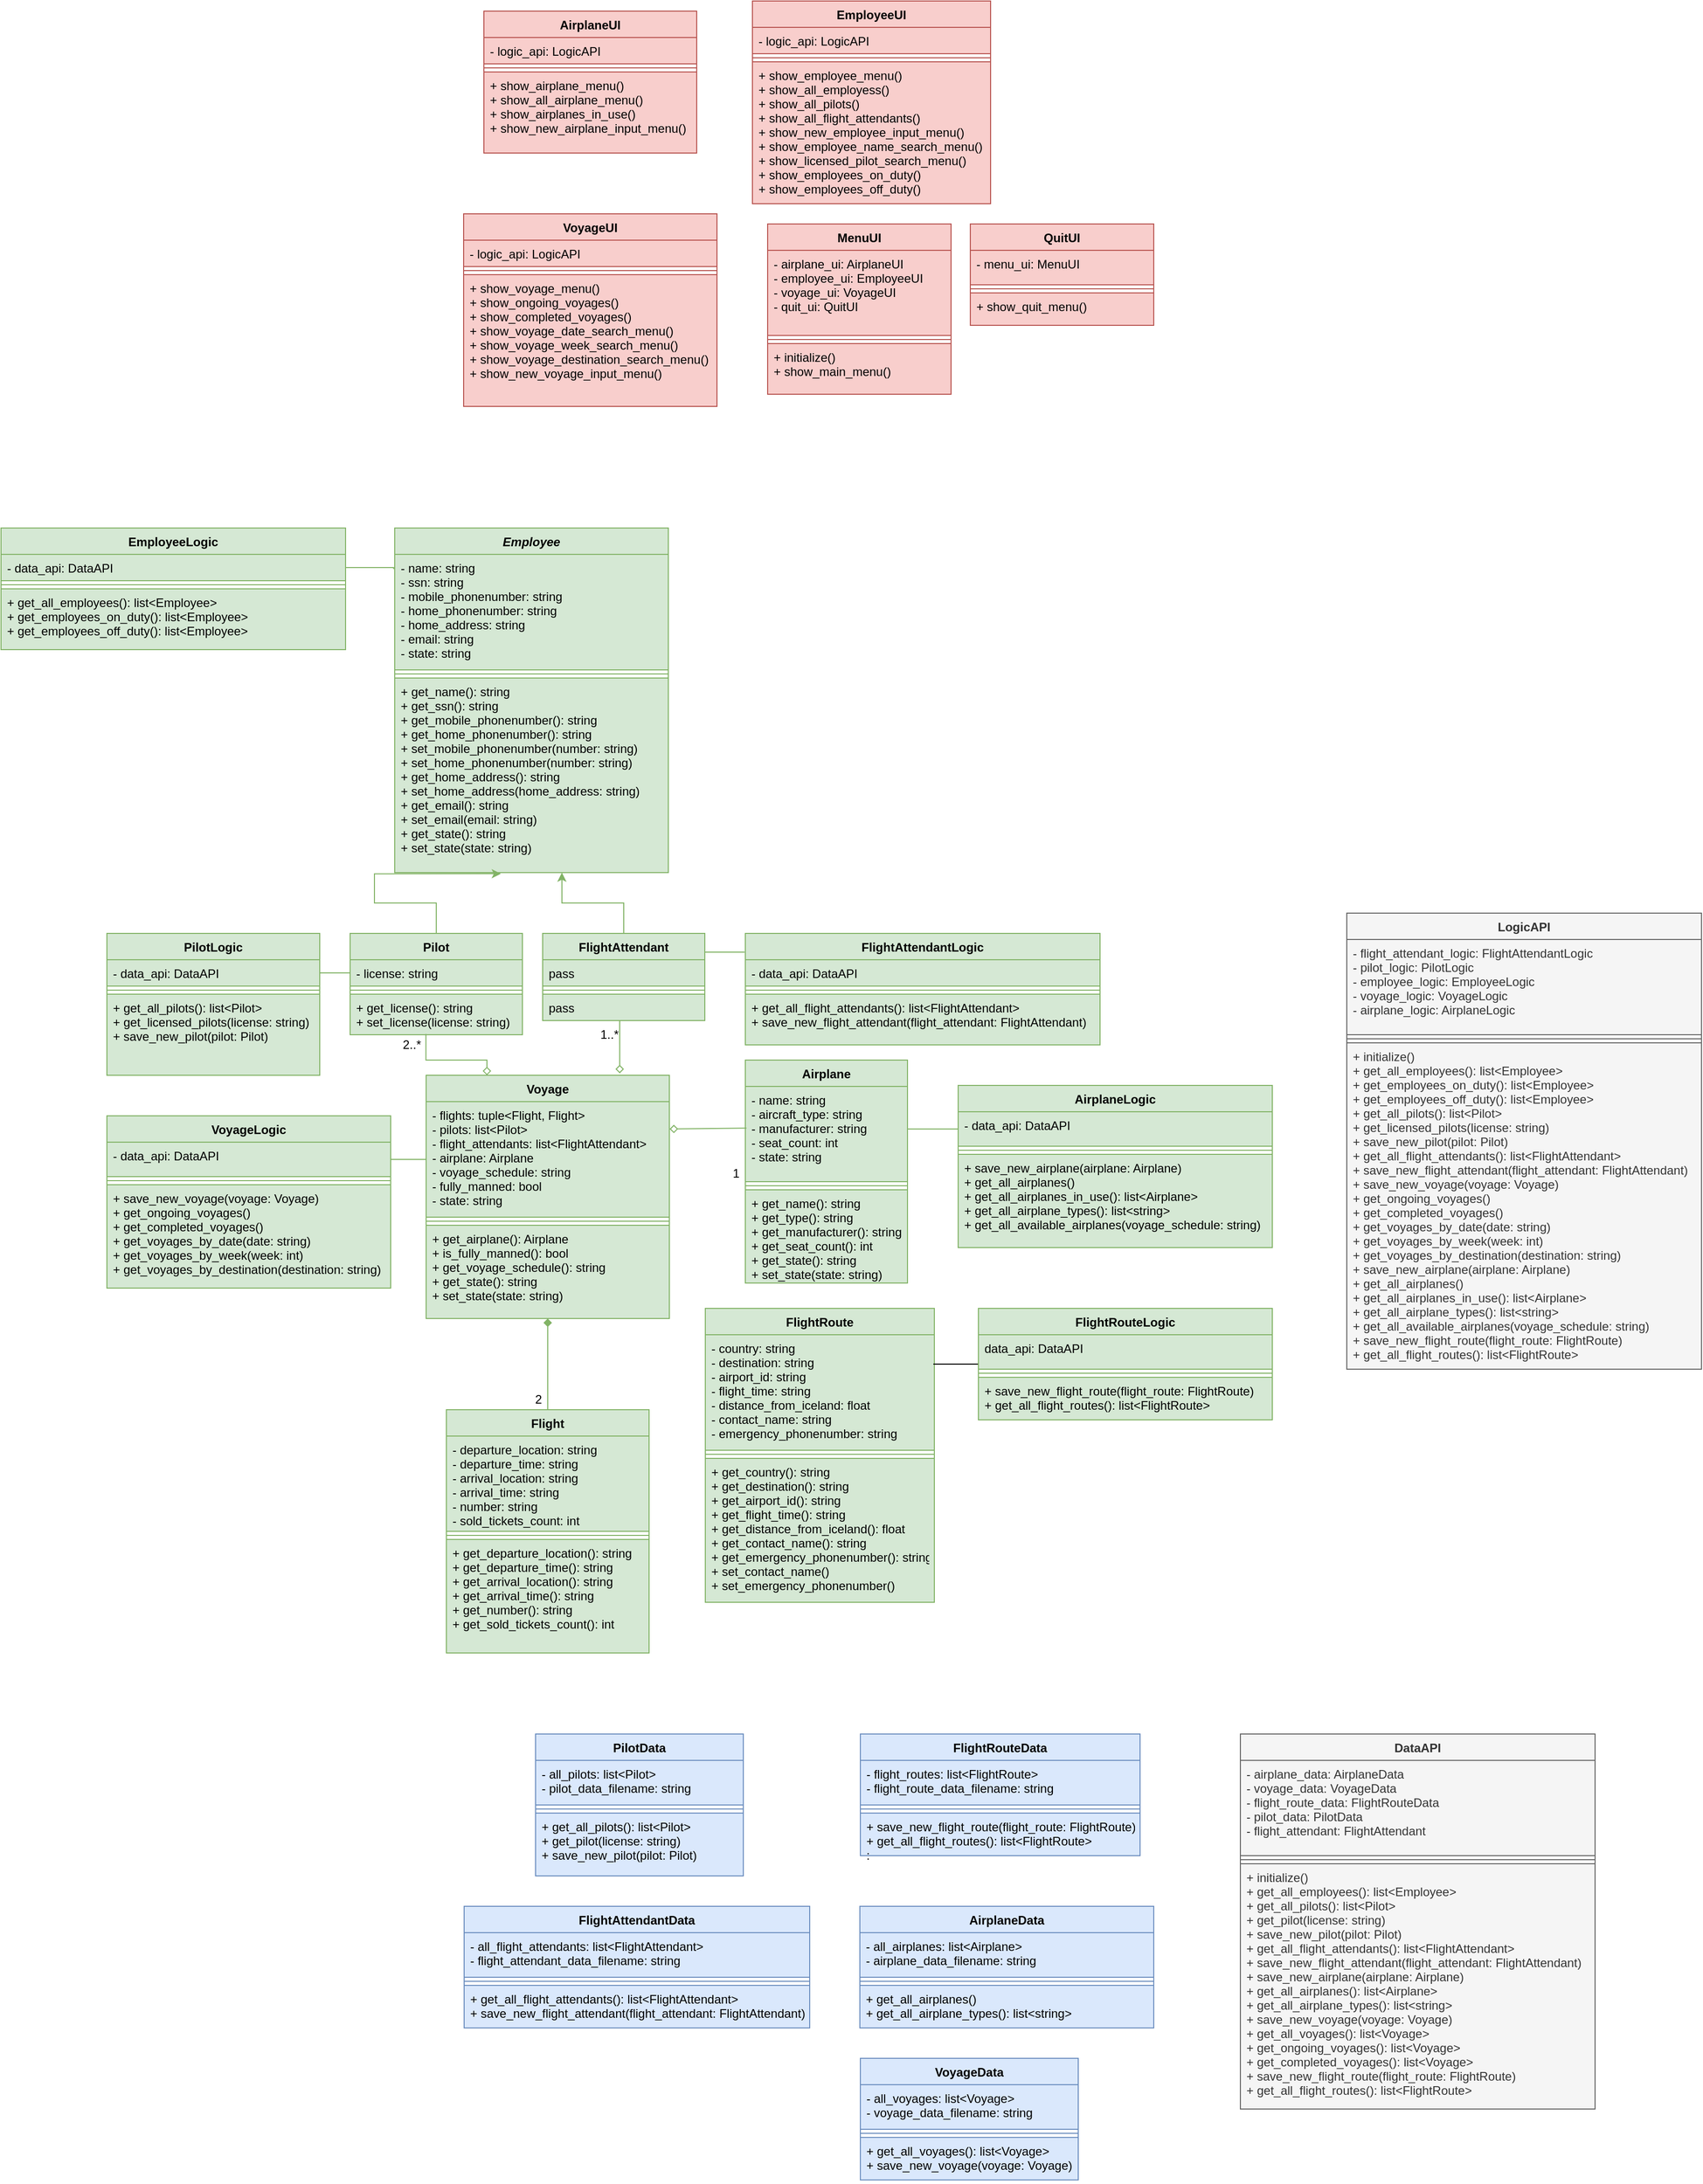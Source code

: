 <mxfile version="12.3.3" type="device" pages="1"><diagram id="QzCdW2JrwTFJ9az7c7tx" name="Page-1"><mxGraphModel dx="3413" dy="1617" grid="1" gridSize="10" guides="1" tooltips="1" connect="1" arrows="1" fold="1" page="1" pageScale="1" pageWidth="850" pageHeight="1100" math="0" shadow="0"><root><mxCell id="0"/><mxCell id="1" parent="0"/><mxCell id="1Yu6MtAvwP8L8m7MlVnx-1" value="Employee" style="swimlane;fontStyle=3;align=center;verticalAlign=top;childLayout=stackLayout;horizontal=1;startSize=26;horizontalStack=0;resizeParent=1;resizeParentMax=0;resizeLast=0;collapsible=1;marginBottom=0;fillColor=#d5e8d4;strokeColor=#82b366;" parent="1" vertex="1"><mxGeometry x="1185.5" y="1180" width="270" height="340" as="geometry"/></mxCell><mxCell id="1Yu6MtAvwP8L8m7MlVnx-2" value="- name: string&#10;- ssn: string&#10;- mobile_phonenumber: string&#10;- home_phonenumber: string&#10;- home_address: string&#10;- email: string&#10;- state: string" style="text;strokeColor=#82b366;fillColor=#d5e8d4;align=left;verticalAlign=top;spacingLeft=4;spacingRight=4;overflow=hidden;rotatable=0;points=[[0,0.5],[1,0.5]];portConstraint=eastwest;" parent="1Yu6MtAvwP8L8m7MlVnx-1" vertex="1"><mxGeometry y="26" width="270" height="114" as="geometry"/></mxCell><mxCell id="1Yu6MtAvwP8L8m7MlVnx-3" value="" style="line;strokeWidth=1;fillColor=#d5e8d4;align=left;verticalAlign=middle;spacingTop=-1;spacingLeft=3;spacingRight=3;rotatable=0;labelPosition=right;points=[];portConstraint=eastwest;strokeColor=#82b366;" parent="1Yu6MtAvwP8L8m7MlVnx-1" vertex="1"><mxGeometry y="140" width="270" height="8" as="geometry"/></mxCell><mxCell id="1Yu6MtAvwP8L8m7MlVnx-4" value="+ get_name(): string&#10;+ get_ssn(): string&#10;+ get_mobile_phonenumber(): string&#10;+ get_home_phonenumber(): string&#10;+ set_mobile_phonenumber(number: string)&#10;+ set_home_phonenumber(number: string)&#10;+ get_home_address(): string&#10;+ set_home_address(home_address: string)&#10;+ get_email(): string&#10;+ set_email(email: string)&#10;+ get_state(): string&#10;+ set_state(state: string)" style="text;strokeColor=#82b366;fillColor=#d5e8d4;align=left;verticalAlign=top;spacingLeft=4;spacingRight=4;overflow=hidden;rotatable=0;points=[[0,0.5],[1,0.5]];portConstraint=eastwest;" parent="1Yu6MtAvwP8L8m7MlVnx-1" vertex="1"><mxGeometry y="148" width="270" height="192" as="geometry"/></mxCell><mxCell id="1Yu6MtAvwP8L8m7MlVnx-22" style="edgeStyle=orthogonalEdgeStyle;rounded=0;orthogonalLoop=1;jettySize=auto;html=1;exitX=0.5;exitY=0;exitDx=0;exitDy=0;entryX=0.388;entryY=1.006;entryDx=0;entryDy=0;entryPerimeter=0;fillColor=#d5e8d4;strokeColor=#82b366;" parent="1" source="1Yu6MtAvwP8L8m7MlVnx-10" target="1Yu6MtAvwP8L8m7MlVnx-4" edge="1"><mxGeometry relative="1" as="geometry"/></mxCell><mxCell id="1Yu6MtAvwP8L8m7MlVnx-10" value="Pilot" style="swimlane;fontStyle=1;align=center;verticalAlign=top;childLayout=stackLayout;horizontal=1;startSize=26;horizontalStack=0;resizeParent=1;resizeParentMax=0;resizeLast=0;collapsible=1;marginBottom=0;fillColor=#d5e8d4;strokeColor=#82b366;" parent="1" vertex="1"><mxGeometry x="1141.5" y="1580" width="170" height="100" as="geometry"/></mxCell><mxCell id="1Yu6MtAvwP8L8m7MlVnx-11" value="- license: string" style="text;strokeColor=#82b366;fillColor=#d5e8d4;align=left;verticalAlign=top;spacingLeft=4;spacingRight=4;overflow=hidden;rotatable=0;points=[[0,0.5],[1,0.5]];portConstraint=eastwest;" parent="1Yu6MtAvwP8L8m7MlVnx-10" vertex="1"><mxGeometry y="26" width="170" height="26" as="geometry"/></mxCell><mxCell id="1Yu6MtAvwP8L8m7MlVnx-12" value="" style="line;strokeWidth=1;fillColor=#d5e8d4;align=left;verticalAlign=middle;spacingTop=-1;spacingLeft=3;spacingRight=3;rotatable=0;labelPosition=right;points=[];portConstraint=eastwest;strokeColor=#82b366;" parent="1Yu6MtAvwP8L8m7MlVnx-10" vertex="1"><mxGeometry y="52" width="170" height="8" as="geometry"/></mxCell><mxCell id="1Yu6MtAvwP8L8m7MlVnx-13" value="+ get_license(): string&#10;+ set_license(license: string)" style="text;strokeColor=#82b366;fillColor=#d5e8d4;align=left;verticalAlign=top;spacingLeft=4;spacingRight=4;overflow=hidden;rotatable=0;points=[[0,0.5],[1,0.5]];portConstraint=eastwest;" parent="1Yu6MtAvwP8L8m7MlVnx-10" vertex="1"><mxGeometry y="60" width="170" height="40" as="geometry"/></mxCell><mxCell id="1Yu6MtAvwP8L8m7MlVnx-23" style="edgeStyle=orthogonalEdgeStyle;rounded=0;orthogonalLoop=1;jettySize=auto;html=1;exitX=0.5;exitY=0;exitDx=0;exitDy=0;entryX=0.611;entryY=1;entryDx=0;entryDy=0;entryPerimeter=0;fillColor=#d5e8d4;strokeColor=#82b366;" parent="1" source="1Yu6MtAvwP8L8m7MlVnx-14" target="1Yu6MtAvwP8L8m7MlVnx-4" edge="1"><mxGeometry relative="1" as="geometry"/></mxCell><mxCell id="1Yu6MtAvwP8L8m7MlVnx-14" value="FlightAttendant" style="swimlane;fontStyle=1;align=center;verticalAlign=top;childLayout=stackLayout;horizontal=1;startSize=26;horizontalStack=0;resizeParent=1;resizeParentMax=0;resizeLast=0;collapsible=1;marginBottom=0;fillColor=#d5e8d4;strokeColor=#82b366;" parent="1" vertex="1"><mxGeometry x="1331.5" y="1580" width="160" height="86" as="geometry"/></mxCell><mxCell id="1Yu6MtAvwP8L8m7MlVnx-15" value="pass" style="text;strokeColor=#82b366;fillColor=#d5e8d4;align=left;verticalAlign=top;spacingLeft=4;spacingRight=4;overflow=hidden;rotatable=0;points=[[0,0.5],[1,0.5]];portConstraint=eastwest;" parent="1Yu6MtAvwP8L8m7MlVnx-14" vertex="1"><mxGeometry y="26" width="160" height="26" as="geometry"/></mxCell><mxCell id="1Yu6MtAvwP8L8m7MlVnx-16" value="" style="line;strokeWidth=1;fillColor=#d5e8d4;align=left;verticalAlign=middle;spacingTop=-1;spacingLeft=3;spacingRight=3;rotatable=0;labelPosition=right;points=[];portConstraint=eastwest;strokeColor=#82b366;" parent="1Yu6MtAvwP8L8m7MlVnx-14" vertex="1"><mxGeometry y="52" width="160" height="8" as="geometry"/></mxCell><mxCell id="1Yu6MtAvwP8L8m7MlVnx-17" value="pass" style="text;strokeColor=#82b366;fillColor=#d5e8d4;align=left;verticalAlign=top;spacingLeft=4;spacingRight=4;overflow=hidden;rotatable=0;points=[[0,0.5],[1,0.5]];portConstraint=eastwest;" parent="1Yu6MtAvwP8L8m7MlVnx-14" vertex="1"><mxGeometry y="60" width="160" height="26" as="geometry"/></mxCell><mxCell id="1Yu6MtAvwP8L8m7MlVnx-25" value="Airplane" style="swimlane;fontStyle=1;align=center;verticalAlign=top;childLayout=stackLayout;horizontal=1;startSize=26;horizontalStack=0;resizeParent=1;resizeParentMax=0;resizeLast=0;collapsible=1;marginBottom=0;fillColor=#d5e8d4;strokeColor=#82b366;" parent="1" vertex="1"><mxGeometry x="1531.5" y="1705" width="160" height="220" as="geometry"/></mxCell><mxCell id="1Yu6MtAvwP8L8m7MlVnx-26" value="- name: string&#10;- aircraft_type: string&#10;- manufacturer: string&#10;- seat_count: int&#10;- state: string" style="text;strokeColor=#82b366;fillColor=#d5e8d4;align=left;verticalAlign=top;spacingLeft=4;spacingRight=4;overflow=hidden;rotatable=0;points=[[0,0.5],[1,0.5]];portConstraint=eastwest;" parent="1Yu6MtAvwP8L8m7MlVnx-25" vertex="1"><mxGeometry y="26" width="160" height="94" as="geometry"/></mxCell><mxCell id="1Yu6MtAvwP8L8m7MlVnx-27" value="" style="line;strokeWidth=1;fillColor=#d5e8d4;align=left;verticalAlign=middle;spacingTop=-1;spacingLeft=3;spacingRight=3;rotatable=0;labelPosition=right;points=[];portConstraint=eastwest;strokeColor=#82b366;" parent="1Yu6MtAvwP8L8m7MlVnx-25" vertex="1"><mxGeometry y="120" width="160" height="8" as="geometry"/></mxCell><mxCell id="1Yu6MtAvwP8L8m7MlVnx-28" value="+ get_name(): string&#10;+ get_type(): string&#10;+ get_manufacturer(): string&#10;+ get_seat_count(): int&#10;+ get_state(): string&#10;+ set_state(state: string)" style="text;strokeColor=#82b366;fillColor=#d5e8d4;align=left;verticalAlign=top;spacingLeft=4;spacingRight=4;overflow=hidden;rotatable=0;points=[[0,0.5],[1,0.5]];portConstraint=eastwest;" parent="1Yu6MtAvwP8L8m7MlVnx-25" vertex="1"><mxGeometry y="128" width="160" height="92" as="geometry"/></mxCell><mxCell id="1Yu6MtAvwP8L8m7MlVnx-40" style="edgeStyle=orthogonalEdgeStyle;rounded=0;orthogonalLoop=1;jettySize=auto;html=1;exitX=0.25;exitY=0;exitDx=0;exitDy=0;entryX=0.44;entryY=0.98;entryDx=0;entryDy=0;entryPerimeter=0;endArrow=none;endFill=0;startArrow=diamond;startFill=0;fillColor=#d5e8d4;strokeColor=#82b366;" parent="1" source="1Yu6MtAvwP8L8m7MlVnx-29" target="1Yu6MtAvwP8L8m7MlVnx-13" edge="1"><mxGeometry relative="1" as="geometry"><Array as="points"><mxPoint x="1276.5" y="1705"/><mxPoint x="1216.5" y="1705"/></Array></mxGeometry></mxCell><mxCell id="1Yu6MtAvwP8L8m7MlVnx-41" style="edgeStyle=orthogonalEdgeStyle;rounded=0;orthogonalLoop=1;jettySize=auto;html=1;exitX=0.796;exitY=-0.008;exitDx=0;exitDy=0;entryX=0.475;entryY=0.985;entryDx=0;entryDy=0;entryPerimeter=0;endArrow=none;endFill=0;exitPerimeter=0;startArrow=diamond;startFill=0;fillColor=#d5e8d4;strokeColor=#82b366;" parent="1" source="1Yu6MtAvwP8L8m7MlVnx-29" target="1Yu6MtAvwP8L8m7MlVnx-17" edge="1"><mxGeometry relative="1" as="geometry"/></mxCell><mxCell id="Ell7LLg84QEQd7KYC7G8-43" style="edgeStyle=orthogonalEdgeStyle;rounded=0;orthogonalLoop=1;jettySize=auto;html=1;exitX=0.5;exitY=1;exitDx=0;exitDy=0;entryX=0.5;entryY=0;entryDx=0;entryDy=0;endArrow=none;endFill=0;startArrow=diamond;startFill=1;fillColor=#d5e8d4;strokeColor=#82b366;" parent="1" source="1Yu6MtAvwP8L8m7MlVnx-29" target="1Yu6MtAvwP8L8m7MlVnx-33" edge="1"><mxGeometry relative="1" as="geometry"/></mxCell><mxCell id="1Yu6MtAvwP8L8m7MlVnx-29" value="Voyage" style="swimlane;fontStyle=1;align=center;verticalAlign=top;childLayout=stackLayout;horizontal=1;startSize=26;horizontalStack=0;resizeParent=1;resizeParentMax=0;resizeLast=0;collapsible=1;marginBottom=0;fillColor=#d5e8d4;strokeColor=#82b366;" parent="1" vertex="1"><mxGeometry x="1216.5" y="1720" width="240" height="240" as="geometry"/></mxCell><mxCell id="1Yu6MtAvwP8L8m7MlVnx-30" value="- flights: tuple&lt;Flight, Flight&gt;&#10;- pilots: list&lt;Pilot&gt;&#10;- flight_attendants: list&lt;FlightAttendant&gt;&#10;- airplane: Airplane&#10;- voyage_schedule: string&#10;- fully_manned: bool&#10;- state: string &#10;" style="text;strokeColor=#82b366;fillColor=#d5e8d4;align=left;verticalAlign=top;spacingLeft=4;spacingRight=4;overflow=hidden;rotatable=0;points=[[0,0.5],[1,0.5]];portConstraint=eastwest;" parent="1Yu6MtAvwP8L8m7MlVnx-29" vertex="1"><mxGeometry y="26" width="240" height="114" as="geometry"/></mxCell><mxCell id="1Yu6MtAvwP8L8m7MlVnx-31" value="" style="line;strokeWidth=1;fillColor=#d5e8d4;align=left;verticalAlign=middle;spacingTop=-1;spacingLeft=3;spacingRight=3;rotatable=0;labelPosition=right;points=[];portConstraint=eastwest;strokeColor=#82b366;" parent="1Yu6MtAvwP8L8m7MlVnx-29" vertex="1"><mxGeometry y="140" width="240" height="8" as="geometry"/></mxCell><mxCell id="1Yu6MtAvwP8L8m7MlVnx-32" value="+ get_airplane(): Airplane&#10;+ is_fully_manned(): bool&#10;+ get_voyage_schedule(): string&#10;+ get_state(): string&#10;+ set_state(state: string)" style="text;strokeColor=#82b366;fillColor=#d5e8d4;align=left;verticalAlign=top;spacingLeft=4;spacingRight=4;overflow=hidden;rotatable=0;points=[[0,0.5],[1,0.5]];portConstraint=eastwest;" parent="1Yu6MtAvwP8L8m7MlVnx-29" vertex="1"><mxGeometry y="148" width="240" height="92" as="geometry"/></mxCell><mxCell id="1Yu6MtAvwP8L8m7MlVnx-33" value="Flight" style="swimlane;fontStyle=1;align=center;verticalAlign=top;childLayout=stackLayout;horizontal=1;startSize=26;horizontalStack=0;resizeParent=1;resizeParentMax=0;resizeLast=0;collapsible=1;marginBottom=0;fillColor=#d5e8d4;strokeColor=#82b366;" parent="1" vertex="1"><mxGeometry x="1236.5" y="2050" width="200" height="240" as="geometry"/></mxCell><mxCell id="1Yu6MtAvwP8L8m7MlVnx-34" value="- departure_location: string&#10;- departure_time: string&#10;- arrival_location: string&#10;- arrival_time: string&#10;- number: string&#10;- sold_tickets_count: int&#10;" style="text;strokeColor=#82b366;fillColor=#d5e8d4;align=left;verticalAlign=top;spacingLeft=4;spacingRight=4;overflow=hidden;rotatable=0;points=[[0,0.5],[1,0.5]];portConstraint=eastwest;" parent="1Yu6MtAvwP8L8m7MlVnx-33" vertex="1"><mxGeometry y="26" width="200" height="94" as="geometry"/></mxCell><mxCell id="1Yu6MtAvwP8L8m7MlVnx-35" value="" style="line;strokeWidth=1;fillColor=#d5e8d4;align=left;verticalAlign=middle;spacingTop=-1;spacingLeft=3;spacingRight=3;rotatable=0;labelPosition=right;points=[];portConstraint=eastwest;strokeColor=#82b366;" parent="1Yu6MtAvwP8L8m7MlVnx-33" vertex="1"><mxGeometry y="120" width="200" height="8" as="geometry"/></mxCell><mxCell id="1Yu6MtAvwP8L8m7MlVnx-36" value="+ get_departure_location(): string&#10;+ get_departure_time(): string&#10;+ get_arrival_location(): string&#10;+ get_arrival_time(): string&#10;+ get_number(): string&#10;+ get_sold_tickets_count(): int" style="text;strokeColor=#82b366;fillColor=#d5e8d4;align=left;verticalAlign=top;spacingLeft=4;spacingRight=4;overflow=hidden;rotatable=0;points=[[0,0.5],[1,0.5]];portConstraint=eastwest;" parent="1Yu6MtAvwP8L8m7MlVnx-33" vertex="1"><mxGeometry y="128" width="200" height="112" as="geometry"/></mxCell><mxCell id="1Yu6MtAvwP8L8m7MlVnx-38" value="2" style="text;html=1;align=center;verticalAlign=middle;resizable=0;points=[];;autosize=1;" parent="1" vertex="1"><mxGeometry x="1316.5" y="2030" width="20" height="20" as="geometry"/></mxCell><mxCell id="1Yu6MtAvwP8L8m7MlVnx-42" value="1..*" style="text;html=1;align=center;verticalAlign=middle;resizable=0;points=[];;autosize=1;" parent="1" vertex="1"><mxGeometry x="1381.5" y="1670" width="30" height="20" as="geometry"/></mxCell><mxCell id="1Yu6MtAvwP8L8m7MlVnx-43" value="2..*" style="text;html=1;align=center;verticalAlign=middle;resizable=0;points=[];;autosize=1;" parent="1" vertex="1"><mxGeometry x="1186.5" y="1680" width="30" height="20" as="geometry"/></mxCell><mxCell id="1Yu6MtAvwP8L8m7MlVnx-44" style="edgeStyle=orthogonalEdgeStyle;rounded=0;orthogonalLoop=1;jettySize=auto;html=1;exitX=0.007;exitY=0.438;exitDx=0;exitDy=0;entryX=1.001;entryY=0.237;entryDx=0;entryDy=0;startArrow=none;startFill=0;endArrow=diamond;endFill=0;strokeColor=#82b366;fillColor=#d5e8d4;entryPerimeter=0;exitPerimeter=0;" parent="1" source="1Yu6MtAvwP8L8m7MlVnx-26" target="1Yu6MtAvwP8L8m7MlVnx-30" edge="1"><mxGeometry relative="1" as="geometry"><Array as="points"><mxPoint x="1533" y="1773"/></Array></mxGeometry></mxCell><mxCell id="1Yu6MtAvwP8L8m7MlVnx-45" value="1" style="text;html=1;align=center;verticalAlign=middle;resizable=0;points=[];;autosize=1;" parent="1" vertex="1"><mxGeometry x="1511.5" y="1807" width="20" height="20" as="geometry"/></mxCell><mxCell id="Ell7LLg84QEQd7KYC7G8-5" value="PilotLogic" style="swimlane;fontStyle=1;align=center;verticalAlign=top;childLayout=stackLayout;horizontal=1;startSize=26;horizontalStack=0;resizeParent=1;resizeParentMax=0;resizeLast=0;collapsible=1;marginBottom=0;fillColor=#d5e8d4;strokeColor=#82b366;" parent="1" vertex="1"><mxGeometry x="901.5" y="1580" width="210" height="140" as="geometry"/></mxCell><mxCell id="Ell7LLg84QEQd7KYC7G8-6" value="- data_api: DataAPI" style="text;strokeColor=#82b366;fillColor=#d5e8d4;align=left;verticalAlign=top;spacingLeft=4;spacingRight=4;overflow=hidden;rotatable=0;points=[[0,0.5],[1,0.5]];portConstraint=eastwest;" parent="Ell7LLg84QEQd7KYC7G8-5" vertex="1"><mxGeometry y="26" width="210" height="26" as="geometry"/></mxCell><mxCell id="Ell7LLg84QEQd7KYC7G8-7" value="" style="line;strokeWidth=1;fillColor=#d5e8d4;align=left;verticalAlign=middle;spacingTop=-1;spacingLeft=3;spacingRight=3;rotatable=0;labelPosition=right;points=[];portConstraint=eastwest;strokeColor=#82b366;" parent="Ell7LLg84QEQd7KYC7G8-5" vertex="1"><mxGeometry y="52" width="210" height="8" as="geometry"/></mxCell><mxCell id="Ell7LLg84QEQd7KYC7G8-8" value="+ get_all_pilots(): list&lt;Pilot&gt;&#10;+ get_licensed_pilots(license: string)&#10;+ save_new_pilot(pilot: Pilot)&#10;" style="text;strokeColor=#82b366;fillColor=#d5e8d4;align=left;verticalAlign=top;spacingLeft=4;spacingRight=4;overflow=hidden;rotatable=0;points=[[0,0.5],[1,0.5]];portConstraint=eastwest;" parent="Ell7LLg84QEQd7KYC7G8-5" vertex="1"><mxGeometry y="60" width="210" height="80" as="geometry"/></mxCell><mxCell id="Ell7LLg84QEQd7KYC7G8-9" style="edgeStyle=orthogonalEdgeStyle;rounded=0;orthogonalLoop=1;jettySize=auto;html=1;exitX=1;exitY=0.5;exitDx=0;exitDy=0;entryX=0;entryY=0.5;entryDx=0;entryDy=0;endArrow=none;endFill=0;fillColor=#d5e8d4;strokeColor=#82b366;" parent="1" source="Ell7LLg84QEQd7KYC7G8-6" target="1Yu6MtAvwP8L8m7MlVnx-11" edge="1"><mxGeometry relative="1" as="geometry"/></mxCell><mxCell id="Ell7LLg84QEQd7KYC7G8-11" value="EmployeeLogic" style="swimlane;fontStyle=1;align=center;verticalAlign=top;childLayout=stackLayout;horizontal=1;startSize=26;horizontalStack=0;resizeParent=1;resizeParentMax=0;resizeLast=0;collapsible=1;marginBottom=0;fillColor=#d5e8d4;strokeColor=#82b366;" parent="1" vertex="1"><mxGeometry x="797" y="1180" width="340" height="120" as="geometry"/></mxCell><mxCell id="Ell7LLg84QEQd7KYC7G8-12" value="- data_api: DataAPI" style="text;strokeColor=#82b366;fillColor=#d5e8d4;align=left;verticalAlign=top;spacingLeft=4;spacingRight=4;overflow=hidden;rotatable=0;points=[[0,0.5],[1,0.5]];portConstraint=eastwest;" parent="Ell7LLg84QEQd7KYC7G8-11" vertex="1"><mxGeometry y="26" width="340" height="26" as="geometry"/></mxCell><mxCell id="Ell7LLg84QEQd7KYC7G8-13" value="" style="line;strokeWidth=1;fillColor=#d5e8d4;align=left;verticalAlign=middle;spacingTop=-1;spacingLeft=3;spacingRight=3;rotatable=0;labelPosition=right;points=[];portConstraint=eastwest;strokeColor=#82b366;" parent="Ell7LLg84QEQd7KYC7G8-11" vertex="1"><mxGeometry y="52" width="340" height="8" as="geometry"/></mxCell><mxCell id="Ell7LLg84QEQd7KYC7G8-14" value="+ get_all_employees(): list&lt;Employee&gt;&#10;+ get_employees_on_duty(): list&lt;Employee&gt;&#10;+ get_employees_off_duty(): list&lt;Employee&gt;&#10;" style="text;strokeColor=#82b366;fillColor=#d5e8d4;align=left;verticalAlign=top;spacingLeft=4;spacingRight=4;overflow=hidden;rotatable=0;points=[[0,0.5],[1,0.5]];portConstraint=eastwest;" parent="Ell7LLg84QEQd7KYC7G8-11" vertex="1"><mxGeometry y="60" width="340" height="60" as="geometry"/></mxCell><mxCell id="Ell7LLg84QEQd7KYC7G8-30" style="edgeStyle=orthogonalEdgeStyle;rounded=0;orthogonalLoop=1;jettySize=auto;html=1;exitX=-0.002;exitY=0.168;exitDx=0;exitDy=0;entryX=1;entryY=0.205;entryDx=0;entryDy=0;entryPerimeter=0;endArrow=none;endFill=0;exitPerimeter=0;fillColor=#d5e8d4;strokeColor=#82b366;" parent="1" source="Ell7LLg84QEQd7KYC7G8-16" target="1Yu6MtAvwP8L8m7MlVnx-14" edge="1"><mxGeometry relative="1" as="geometry"><Array as="points"><mxPoint x="1491.5" y="1598"/><mxPoint x="1491.5" y="1598"/></Array></mxGeometry></mxCell><mxCell id="Ell7LLg84QEQd7KYC7G8-16" value="FlightAttendantLogic" style="swimlane;fontStyle=1;align=center;verticalAlign=top;childLayout=stackLayout;horizontal=1;startSize=26;horizontalStack=0;resizeParent=1;resizeParentMax=0;resizeLast=0;collapsible=1;marginBottom=0;fillColor=#d5e8d4;strokeColor=#82b366;" parent="1" vertex="1"><mxGeometry x="1531.5" y="1580" width="350" height="110" as="geometry"/></mxCell><mxCell id="Ell7LLg84QEQd7KYC7G8-17" value="- data_api: DataAPI" style="text;strokeColor=#82b366;fillColor=#d5e8d4;align=left;verticalAlign=top;spacingLeft=4;spacingRight=4;overflow=hidden;rotatable=0;points=[[0,0.5],[1,0.5]];portConstraint=eastwest;" parent="Ell7LLg84QEQd7KYC7G8-16" vertex="1"><mxGeometry y="26" width="350" height="26" as="geometry"/></mxCell><mxCell id="Ell7LLg84QEQd7KYC7G8-18" value="" style="line;strokeWidth=1;fillColor=#d5e8d4;align=left;verticalAlign=middle;spacingTop=-1;spacingLeft=3;spacingRight=3;rotatable=0;labelPosition=right;points=[];portConstraint=eastwest;strokeColor=#82b366;" parent="Ell7LLg84QEQd7KYC7G8-16" vertex="1"><mxGeometry y="52" width="350" height="8" as="geometry"/></mxCell><mxCell id="Ell7LLg84QEQd7KYC7G8-19" value="+ get_all_flight_attendants(): list&lt;FlightAttendant&gt;&#10;+ save_new_flight_attendant(flight_attendant: FlightAttendant)" style="text;strokeColor=#82b366;fillColor=#d5e8d4;align=left;verticalAlign=top;spacingLeft=4;spacingRight=4;overflow=hidden;rotatable=0;points=[[0,0.5],[1,0.5]];portConstraint=eastwest;" parent="Ell7LLg84QEQd7KYC7G8-16" vertex="1"><mxGeometry y="60" width="350" height="50" as="geometry"/></mxCell><mxCell id="Ell7LLg84QEQd7KYC7G8-22" value="LogicAPI" style="swimlane;fontStyle=1;align=center;verticalAlign=top;childLayout=stackLayout;horizontal=1;startSize=26;horizontalStack=0;resizeParent=1;resizeParentMax=0;resizeLast=0;collapsible=1;marginBottom=0;fillColor=#f5f5f5;strokeColor=#666666;fontColor=#333333;" parent="1" vertex="1"><mxGeometry x="2125" y="1560" width="350" height="450" as="geometry"/></mxCell><mxCell id="Ell7LLg84QEQd7KYC7G8-23" value="- flight_attendant_logic: FlightAttendantLogic&#10;- pilot_logic: PilotLogic&#10;- employee_logic: EmployeeLogic&#10;- voyage_logic: VoyageLogic&#10;- airplane_logic: AirplaneLogic" style="text;strokeColor=#666666;fillColor=#f5f5f5;align=left;verticalAlign=top;spacingLeft=4;spacingRight=4;overflow=hidden;rotatable=0;points=[[0,0.5],[1,0.5]];portConstraint=eastwest;fontColor=#333333;" parent="Ell7LLg84QEQd7KYC7G8-22" vertex="1"><mxGeometry y="26" width="350" height="94" as="geometry"/></mxCell><mxCell id="Ell7LLg84QEQd7KYC7G8-24" value="" style="line;strokeWidth=1;fillColor=#f5f5f5;align=left;verticalAlign=middle;spacingTop=-1;spacingLeft=3;spacingRight=3;rotatable=0;labelPosition=right;points=[];portConstraint=eastwest;strokeColor=#666666;fontColor=#333333;" parent="Ell7LLg84QEQd7KYC7G8-22" vertex="1"><mxGeometry y="120" width="350" height="8" as="geometry"/></mxCell><mxCell id="Ell7LLg84QEQd7KYC7G8-25" value="+ initialize()&#10;+ get_all_employees(): list&lt;Employee&gt;&#10;+ get_employees_on_duty(): list&lt;Employee&gt;&#10;+ get_employees_off_duty(): list&lt;Employee&gt;&#10;+ get_all_pilots(): list&lt;Pilot&gt;&#10;+ get_licensed_pilots(license: string)&#10;+ save_new_pilot(pilot: Pilot)&#10;+ get_all_flight_attendants(): list&lt;FlightAttendant&gt;&#10;+ save_new_flight_attendant(flight_attendant: FlightAttendant)&#10;+ save_new_voyage(voyage: Voyage)&#10;+ get_ongoing_voyages()&#10;+ get_completed_voyages()&#10;+ get_voyages_by_date(date: string)&#10;+ get_voyages_by_week(week: int)&#10;+ get_voyages_by_destination(destination: string)&#10;+ save_new_airplane(airplane: Airplane)&#10;+ get_all_airplanes()&#10;+ get_all_airplanes_in_use(): list&lt;Airplane&gt;&#10;+ get_all_airplane_types(): list&lt;string&gt;&#10;+ get_all_available_airplanes(voyage_schedule: string)&#10;+ save_new_flight_route(flight_route: FlightRoute)&#10;+ get_all_flight_routes(): list&lt;FlightRoute&gt;&#10;&#10;&#10;&#10;" style="text;strokeColor=#666666;fillColor=#f5f5f5;align=left;verticalAlign=top;spacingLeft=4;spacingRight=4;overflow=hidden;rotatable=0;points=[[0,0.5],[1,0.5]];portConstraint=eastwest;fontColor=#333333;" parent="Ell7LLg84QEQd7KYC7G8-22" vertex="1"><mxGeometry y="128" width="350" height="322" as="geometry"/></mxCell><mxCell id="Ell7LLg84QEQd7KYC7G8-26" value="AirplaneLogic" style="swimlane;fontStyle=1;align=center;verticalAlign=top;childLayout=stackLayout;horizontal=1;startSize=26;horizontalStack=0;resizeParent=1;resizeParentMax=0;resizeLast=0;collapsible=1;marginBottom=0;fillColor=#d5e8d4;strokeColor=#82b366;" parent="1" vertex="1"><mxGeometry x="1741.5" y="1730" width="310" height="160" as="geometry"/></mxCell><mxCell id="Ell7LLg84QEQd7KYC7G8-27" value="- data_api: DataAPI" style="text;strokeColor=#82b366;fillColor=#d5e8d4;align=left;verticalAlign=top;spacingLeft=4;spacingRight=4;overflow=hidden;rotatable=0;points=[[0,0.5],[1,0.5]];portConstraint=eastwest;" parent="Ell7LLg84QEQd7KYC7G8-26" vertex="1"><mxGeometry y="26" width="310" height="34" as="geometry"/></mxCell><mxCell id="Ell7LLg84QEQd7KYC7G8-28" value="" style="line;strokeWidth=1;fillColor=#d5e8d4;align=left;verticalAlign=middle;spacingTop=-1;spacingLeft=3;spacingRight=3;rotatable=0;labelPosition=right;points=[];portConstraint=eastwest;strokeColor=#82b366;" parent="Ell7LLg84QEQd7KYC7G8-26" vertex="1"><mxGeometry y="60" width="310" height="8" as="geometry"/></mxCell><mxCell id="Ell7LLg84QEQd7KYC7G8-29" value="+ save_new_airplane(airplane: Airplane)&#10;+ get_all_airplanes()&#10;+ get_all_airplanes_in_use(): list&lt;Airplane&gt;&#10;+ get_all_airplane_types(): list&lt;string&gt;&#10;+ get_all_available_airplanes(voyage_schedule: string)" style="text;strokeColor=#82b366;fillColor=#d5e8d4;align=left;verticalAlign=top;spacingLeft=4;spacingRight=4;overflow=hidden;rotatable=0;points=[[0,0.5],[1,0.5]];portConstraint=eastwest;" parent="Ell7LLg84QEQd7KYC7G8-26" vertex="1"><mxGeometry y="68" width="310" height="92" as="geometry"/></mxCell><mxCell id="Ell7LLg84QEQd7KYC7G8-31" value="VoyageLogic" style="swimlane;fontStyle=1;align=center;verticalAlign=top;childLayout=stackLayout;horizontal=1;startSize=26;horizontalStack=0;resizeParent=1;resizeParentMax=0;resizeLast=0;collapsible=1;marginBottom=0;fillColor=#d5e8d4;strokeColor=#82b366;" parent="1" vertex="1"><mxGeometry x="901.5" y="1760" width="280" height="170" as="geometry"/></mxCell><mxCell id="Ell7LLg84QEQd7KYC7G8-32" value="- data_api: DataAPI" style="text;strokeColor=#82b366;fillColor=#d5e8d4;align=left;verticalAlign=top;spacingLeft=4;spacingRight=4;overflow=hidden;rotatable=0;points=[[0,0.5],[1,0.5]];portConstraint=eastwest;" parent="Ell7LLg84QEQd7KYC7G8-31" vertex="1"><mxGeometry y="26" width="280" height="34" as="geometry"/></mxCell><mxCell id="Ell7LLg84QEQd7KYC7G8-33" value="" style="line;strokeWidth=1;fillColor=#d5e8d4;align=left;verticalAlign=middle;spacingTop=-1;spacingLeft=3;spacingRight=3;rotatable=0;labelPosition=right;points=[];portConstraint=eastwest;strokeColor=#82b366;" parent="Ell7LLg84QEQd7KYC7G8-31" vertex="1"><mxGeometry y="60" width="280" height="8" as="geometry"/></mxCell><mxCell id="Ell7LLg84QEQd7KYC7G8-34" value="+ save_new_voyage(voyage: Voyage)&#10;+ get_ongoing_voyages()&#10;+ get_completed_voyages()&#10;+ get_voyages_by_date(date: string)&#10;+ get_voyages_by_week(week: int)&#10;+ get_voyages_by_destination(destination: string)&#10;" style="text;strokeColor=#82b366;fillColor=#d5e8d4;align=left;verticalAlign=top;spacingLeft=4;spacingRight=4;overflow=hidden;rotatable=0;points=[[0,0.5],[1,0.5]];portConstraint=eastwest;" parent="Ell7LLg84QEQd7KYC7G8-31" vertex="1"><mxGeometry y="68" width="280" height="102" as="geometry"/></mxCell><mxCell id="Ell7LLg84QEQd7KYC7G8-35" value="FlightRoute" style="swimlane;fontStyle=1;align=center;verticalAlign=top;childLayout=stackLayout;horizontal=1;startSize=26;horizontalStack=0;resizeParent=1;resizeParentMax=0;resizeLast=0;collapsible=1;marginBottom=0;fillColor=#d5e8d4;strokeColor=#82b366;" parent="1" vertex="1"><mxGeometry x="1492" y="1950" width="226" height="290" as="geometry"/></mxCell><mxCell id="Ell7LLg84QEQd7KYC7G8-36" value="- country: string&#10;- destination: string&#10;- airport_id: string&#10;- flight_time: string&#10;- distance_from_iceland: float&#10;- contact_name: string&#10;- emergency_phonenumber: string" style="text;strokeColor=#82b366;fillColor=#d5e8d4;align=left;verticalAlign=top;spacingLeft=4;spacingRight=4;overflow=hidden;rotatable=0;points=[[0,0.5],[1,0.5]];portConstraint=eastwest;" parent="Ell7LLg84QEQd7KYC7G8-35" vertex="1"><mxGeometry y="26" width="226" height="114" as="geometry"/></mxCell><mxCell id="Ell7LLg84QEQd7KYC7G8-37" value="" style="line;strokeWidth=1;fillColor=#d5e8d4;align=left;verticalAlign=middle;spacingTop=-1;spacingLeft=3;spacingRight=3;rotatable=0;labelPosition=right;points=[];portConstraint=eastwest;strokeColor=#82b366;" parent="Ell7LLg84QEQd7KYC7G8-35" vertex="1"><mxGeometry y="140" width="226" height="8" as="geometry"/></mxCell><mxCell id="Ell7LLg84QEQd7KYC7G8-38" value="+ get_country(): string&#10;+ get_destination(): string&#10;+ get_airport_id(): string&#10;+ get_flight_time(): string&#10;+ get_distance_from_iceland(): float&#10;+ get_contact_name(): string&#10;+ get_emergency_phonenumber(): string&#10;+ set_contact_name()&#10;+ set_emergency_phonenumber() " style="text;strokeColor=#82b366;fillColor=#d5e8d4;align=left;verticalAlign=top;spacingLeft=4;spacingRight=4;overflow=hidden;rotatable=0;points=[[0,0.5],[1,0.5]];portConstraint=eastwest;" parent="Ell7LLg84QEQd7KYC7G8-35" vertex="1"><mxGeometry y="148" width="226" height="142" as="geometry"/></mxCell><mxCell id="Ghj-W4XMn4WIhUPV2hQa-52" style="edgeStyle=orthogonalEdgeStyle;rounded=0;orthogonalLoop=1;jettySize=auto;html=1;exitX=0;exitY=0.5;exitDx=0;exitDy=0;endArrow=none;endFill=0;" edge="1" parent="1" source="Ell7LLg84QEQd7KYC7G8-39"><mxGeometry relative="1" as="geometry"><mxPoint x="1717" y="2005" as="targetPoint"/></mxGeometry></mxCell><mxCell id="Ell7LLg84QEQd7KYC7G8-39" value="FlightRouteLogic" style="swimlane;fontStyle=1;align=center;verticalAlign=top;childLayout=stackLayout;horizontal=1;startSize=26;horizontalStack=0;resizeParent=1;resizeParentMax=0;resizeLast=0;collapsible=1;marginBottom=0;fillColor=#d5e8d4;strokeColor=#82b366;" parent="1" vertex="1"><mxGeometry x="1761.5" y="1950" width="290" height="110" as="geometry"/></mxCell><mxCell id="Ell7LLg84QEQd7KYC7G8-40" value="data_api: DataAPI" style="text;strokeColor=#82b366;fillColor=#d5e8d4;align=left;verticalAlign=top;spacingLeft=4;spacingRight=4;overflow=hidden;rotatable=0;points=[[0,0.5],[1,0.5]];portConstraint=eastwest;" parent="Ell7LLg84QEQd7KYC7G8-39" vertex="1"><mxGeometry y="26" width="290" height="34" as="geometry"/></mxCell><mxCell id="Ell7LLg84QEQd7KYC7G8-41" value="" style="line;strokeWidth=1;fillColor=#d5e8d4;align=left;verticalAlign=middle;spacingTop=-1;spacingLeft=3;spacingRight=3;rotatable=0;labelPosition=right;points=[];portConstraint=eastwest;strokeColor=#82b366;" parent="Ell7LLg84QEQd7KYC7G8-39" vertex="1"><mxGeometry y="60" width="290" height="8" as="geometry"/></mxCell><mxCell id="Ell7LLg84QEQd7KYC7G8-42" value="+ save_new_flight_route(flight_route: FlightRoute)&#10;+ get_all_flight_routes(): list&lt;FlightRoute&gt;" style="text;strokeColor=#82b366;fillColor=#d5e8d4;align=left;verticalAlign=top;spacingLeft=4;spacingRight=4;overflow=hidden;rotatable=0;points=[[0,0.5],[1,0.5]];portConstraint=eastwest;" parent="Ell7LLg84QEQd7KYC7G8-39" vertex="1"><mxGeometry y="68" width="290" height="42" as="geometry"/></mxCell><mxCell id="gHpUzfcJmP3UO5UasLtV-2" style="edgeStyle=orthogonalEdgeStyle;rounded=0;orthogonalLoop=1;jettySize=auto;html=1;exitX=1;exitY=0.5;exitDx=0;exitDy=0;entryX=0;entryY=0.5;entryDx=0;entryDy=0;endArrow=none;endFill=0;fillColor=#d5e8d4;strokeColor=#82b366;" parent="1" source="Ell7LLg84QEQd7KYC7G8-32" target="1Yu6MtAvwP8L8m7MlVnx-30" edge="1"><mxGeometry relative="1" as="geometry"/></mxCell><mxCell id="gHpUzfcJmP3UO5UasLtV-3" style="edgeStyle=orthogonalEdgeStyle;rounded=0;orthogonalLoop=1;jettySize=auto;html=1;exitX=0;exitY=0.5;exitDx=0;exitDy=0;endArrow=none;endFill=0;fillColor=#d5e8d4;strokeColor=#82b366;" parent="1" source="Ell7LLg84QEQd7KYC7G8-27" edge="1"><mxGeometry relative="1" as="geometry"><mxPoint x="1691.5" y="1773" as="targetPoint"/><Array as="points"><mxPoint x="1716.5" y="1773"/></Array></mxGeometry></mxCell><mxCell id="gHpUzfcJmP3UO5UasLtV-4" style="edgeStyle=orthogonalEdgeStyle;rounded=0;orthogonalLoop=1;jettySize=auto;html=1;exitX=1;exitY=0.5;exitDx=0;exitDy=0;entryX=-0.004;entryY=0.127;entryDx=0;entryDy=0;entryPerimeter=0;endArrow=none;endFill=0;fillColor=#d5e8d4;strokeColor=#82b366;" parent="1" source="Ell7LLg84QEQd7KYC7G8-12" target="1Yu6MtAvwP8L8m7MlVnx-2" edge="1"><mxGeometry relative="1" as="geometry"><Array as="points"><mxPoint x="1185" y="1219"/></Array></mxGeometry></mxCell><mxCell id="Ghj-W4XMn4WIhUPV2hQa-1" value="AirplaneUI" style="swimlane;fontStyle=1;align=center;verticalAlign=top;childLayout=stackLayout;horizontal=1;startSize=26;horizontalStack=0;resizeParent=1;resizeParentMax=0;resizeLast=0;collapsible=1;marginBottom=0;fillColor=#f8cecc;strokeColor=#b85450;" vertex="1" parent="1"><mxGeometry x="1273.5" y="670" width="210" height="140" as="geometry"/></mxCell><mxCell id="Ghj-W4XMn4WIhUPV2hQa-2" value="- logic_api: LogicAPI" style="text;strokeColor=#b85450;fillColor=#f8cecc;align=left;verticalAlign=top;spacingLeft=4;spacingRight=4;overflow=hidden;rotatable=0;points=[[0,0.5],[1,0.5]];portConstraint=eastwest;" vertex="1" parent="Ghj-W4XMn4WIhUPV2hQa-1"><mxGeometry y="26" width="210" height="26" as="geometry"/></mxCell><mxCell id="Ghj-W4XMn4WIhUPV2hQa-3" value="" style="line;strokeWidth=1;fillColor=#f8cecc;align=left;verticalAlign=middle;spacingTop=-1;spacingLeft=3;spacingRight=3;rotatable=0;labelPosition=right;points=[];portConstraint=eastwest;strokeColor=#b85450;" vertex="1" parent="Ghj-W4XMn4WIhUPV2hQa-1"><mxGeometry y="52" width="210" height="8" as="geometry"/></mxCell><mxCell id="Ghj-W4XMn4WIhUPV2hQa-4" value="+ show_airplane_menu()&#10;+ show_all_airplane_menu()&#10;+ show_airplanes_in_use()&#10;+ show_new_airplane_input_menu()" style="text;strokeColor=#b85450;fillColor=#f8cecc;align=left;verticalAlign=top;spacingLeft=4;spacingRight=4;overflow=hidden;rotatable=0;points=[[0,0.5],[1,0.5]];portConstraint=eastwest;" vertex="1" parent="Ghj-W4XMn4WIhUPV2hQa-1"><mxGeometry y="60" width="210" height="80" as="geometry"/></mxCell><mxCell id="Ghj-W4XMn4WIhUPV2hQa-5" value="EmployeeUI" style="swimlane;fontStyle=1;align=center;verticalAlign=top;childLayout=stackLayout;horizontal=1;startSize=26;horizontalStack=0;resizeParent=1;resizeParentMax=0;resizeLast=0;collapsible=1;marginBottom=0;fillColor=#f8cecc;strokeColor=#b85450;" vertex="1" parent="1"><mxGeometry x="1538.5" y="660" width="235" height="200" as="geometry"/></mxCell><mxCell id="Ghj-W4XMn4WIhUPV2hQa-6" value="- logic_api: LogicAPI" style="text;strokeColor=#b85450;fillColor=#f8cecc;align=left;verticalAlign=top;spacingLeft=4;spacingRight=4;overflow=hidden;rotatable=0;points=[[0,0.5],[1,0.5]];portConstraint=eastwest;" vertex="1" parent="Ghj-W4XMn4WIhUPV2hQa-5"><mxGeometry y="26" width="235" height="26" as="geometry"/></mxCell><mxCell id="Ghj-W4XMn4WIhUPV2hQa-7" value="" style="line;strokeWidth=1;fillColor=#f8cecc;align=left;verticalAlign=middle;spacingTop=-1;spacingLeft=3;spacingRight=3;rotatable=0;labelPosition=right;points=[];portConstraint=eastwest;strokeColor=#b85450;" vertex="1" parent="Ghj-W4XMn4WIhUPV2hQa-5"><mxGeometry y="52" width="235" height="8" as="geometry"/></mxCell><mxCell id="Ghj-W4XMn4WIhUPV2hQa-8" value="+ show_employee_menu()&#10;+ show_all_employess()&#10;+ show_all_pilots()&#10;+ show_all_flight_attendants()&#10;+ show_new_employee_input_menu()&#10;+ show_employee_name_search_menu()&#10;+ show_licensed_pilot_search_menu()&#10;+ show_employees_on_duty()&#10;+ show_employees_off_duty()" style="text;strokeColor=#b85450;fillColor=#f8cecc;align=left;verticalAlign=top;spacingLeft=4;spacingRight=4;overflow=hidden;rotatable=0;points=[[0,0.5],[1,0.5]];portConstraint=eastwest;" vertex="1" parent="Ghj-W4XMn4WIhUPV2hQa-5"><mxGeometry y="60" width="235" height="140" as="geometry"/></mxCell><mxCell id="Ghj-W4XMn4WIhUPV2hQa-9" value="VoyageUI" style="swimlane;fontStyle=1;align=center;verticalAlign=top;childLayout=stackLayout;horizontal=1;startSize=26;horizontalStack=0;resizeParent=1;resizeParentMax=0;resizeLast=0;collapsible=1;marginBottom=0;fillColor=#f8cecc;strokeColor=#b85450;" vertex="1" parent="1"><mxGeometry x="1253.5" y="870" width="250" height="190" as="geometry"/></mxCell><mxCell id="Ghj-W4XMn4WIhUPV2hQa-10" value="- logic_api: LogicAPI" style="text;strokeColor=#b85450;fillColor=#f8cecc;align=left;verticalAlign=top;spacingLeft=4;spacingRight=4;overflow=hidden;rotatable=0;points=[[0,0.5],[1,0.5]];portConstraint=eastwest;" vertex="1" parent="Ghj-W4XMn4WIhUPV2hQa-9"><mxGeometry y="26" width="250" height="26" as="geometry"/></mxCell><mxCell id="Ghj-W4XMn4WIhUPV2hQa-11" value="" style="line;strokeWidth=1;fillColor=#f8cecc;align=left;verticalAlign=middle;spacingTop=-1;spacingLeft=3;spacingRight=3;rotatable=0;labelPosition=right;points=[];portConstraint=eastwest;strokeColor=#b85450;" vertex="1" parent="Ghj-W4XMn4WIhUPV2hQa-9"><mxGeometry y="52" width="250" height="8" as="geometry"/></mxCell><mxCell id="Ghj-W4XMn4WIhUPV2hQa-12" value="+ show_voyage_menu()&#10;+ show_ongoing_voyages()&#10;+ show_completed_voyages()&#10;+ show_voyage_date_search_menu()&#10;+ show_voyage_week_search_menu()&#10;+ show_voyage_destination_search_menu()&#10;+ show_new_voyage_input_menu()" style="text;strokeColor=#b85450;fillColor=#f8cecc;align=left;verticalAlign=top;spacingLeft=4;spacingRight=4;overflow=hidden;rotatable=0;points=[[0,0.5],[1,0.5]];portConstraint=eastwest;" vertex="1" parent="Ghj-W4XMn4WIhUPV2hQa-9"><mxGeometry y="60" width="250" height="130" as="geometry"/></mxCell><mxCell id="Ghj-W4XMn4WIhUPV2hQa-13" value="MenuUI" style="swimlane;fontStyle=1;align=center;verticalAlign=top;childLayout=stackLayout;horizontal=1;startSize=26;horizontalStack=0;resizeParent=1;resizeParentMax=0;resizeLast=0;collapsible=1;marginBottom=0;fillColor=#f8cecc;strokeColor=#b85450;" vertex="1" parent="1"><mxGeometry x="1553.5" y="880" width="181" height="168" as="geometry"/></mxCell><mxCell id="Ghj-W4XMn4WIhUPV2hQa-14" value="- airplane_ui: AirplaneUI&#10;- employee_ui: EmployeeUI&#10;- voyage_ui: VoyageUI&#10;- quit_ui: QuitUI" style="text;strokeColor=#b85450;fillColor=#f8cecc;align=left;verticalAlign=top;spacingLeft=4;spacingRight=4;overflow=hidden;rotatable=0;points=[[0,0.5],[1,0.5]];portConstraint=eastwest;" vertex="1" parent="Ghj-W4XMn4WIhUPV2hQa-13"><mxGeometry y="26" width="181" height="84" as="geometry"/></mxCell><mxCell id="Ghj-W4XMn4WIhUPV2hQa-15" value="" style="line;strokeWidth=1;fillColor=#f8cecc;align=left;verticalAlign=middle;spacingTop=-1;spacingLeft=3;spacingRight=3;rotatable=0;labelPosition=right;points=[];portConstraint=eastwest;strokeColor=#b85450;" vertex="1" parent="Ghj-W4XMn4WIhUPV2hQa-13"><mxGeometry y="110" width="181" height="8" as="geometry"/></mxCell><mxCell id="Ghj-W4XMn4WIhUPV2hQa-16" value="+ initialize()&#10;+ show_main_menu()" style="text;strokeColor=#b85450;fillColor=#f8cecc;align=left;verticalAlign=top;spacingLeft=4;spacingRight=4;overflow=hidden;rotatable=0;points=[[0,0.5],[1,0.5]];portConstraint=eastwest;" vertex="1" parent="Ghj-W4XMn4WIhUPV2hQa-13"><mxGeometry y="118" width="181" height="50" as="geometry"/></mxCell><mxCell id="Ghj-W4XMn4WIhUPV2hQa-18" value="QuitUI" style="swimlane;fontStyle=1;align=center;verticalAlign=top;childLayout=stackLayout;horizontal=1;startSize=26;horizontalStack=0;resizeParent=1;resizeParentMax=0;resizeLast=0;collapsible=1;marginBottom=0;fillColor=#f8cecc;strokeColor=#b85450;" vertex="1" parent="1"><mxGeometry x="1753.5" y="880" width="181" height="100" as="geometry"/></mxCell><mxCell id="Ghj-W4XMn4WIhUPV2hQa-19" value="- menu_ui: MenuUI" style="text;strokeColor=#b85450;fillColor=#f8cecc;align=left;verticalAlign=top;spacingLeft=4;spacingRight=4;overflow=hidden;rotatable=0;points=[[0,0.5],[1,0.5]];portConstraint=eastwest;" vertex="1" parent="Ghj-W4XMn4WIhUPV2hQa-18"><mxGeometry y="26" width="181" height="34" as="geometry"/></mxCell><mxCell id="Ghj-W4XMn4WIhUPV2hQa-20" value="" style="line;strokeWidth=1;fillColor=#f8cecc;align=left;verticalAlign=middle;spacingTop=-1;spacingLeft=3;spacingRight=3;rotatable=0;labelPosition=right;points=[];portConstraint=eastwest;strokeColor=#b85450;" vertex="1" parent="Ghj-W4XMn4WIhUPV2hQa-18"><mxGeometry y="60" width="181" height="8" as="geometry"/></mxCell><mxCell id="Ghj-W4XMn4WIhUPV2hQa-21" value="+ show_quit_menu()" style="text;strokeColor=#b85450;fillColor=#f8cecc;align=left;verticalAlign=top;spacingLeft=4;spacingRight=4;overflow=hidden;rotatable=0;points=[[0,0.5],[1,0.5]];portConstraint=eastwest;" vertex="1" parent="Ghj-W4XMn4WIhUPV2hQa-18"><mxGeometry y="68" width="181" height="32" as="geometry"/></mxCell><mxCell id="Ghj-W4XMn4WIhUPV2hQa-23" value="DataAPI" style="swimlane;fontStyle=1;align=center;verticalAlign=top;childLayout=stackLayout;horizontal=1;startSize=26;horizontalStack=0;resizeParent=1;resizeParentMax=0;resizeLast=0;collapsible=1;marginBottom=0;fillColor=#f5f5f5;strokeColor=#666666;fontColor=#333333;" vertex="1" parent="1"><mxGeometry x="2020" y="2370" width="350" height="370" as="geometry"/></mxCell><mxCell id="Ghj-W4XMn4WIhUPV2hQa-24" value="- airplane_data: AirplaneData&#10;- voyage_data: VoyageData&#10;- flight_route_data: FlightRouteData&#10;- pilot_data: PilotData&#10;- flight_attendant: FlightAttendant" style="text;strokeColor=#666666;fillColor=#f5f5f5;align=left;verticalAlign=top;spacingLeft=4;spacingRight=4;overflow=hidden;rotatable=0;points=[[0,0.5],[1,0.5]];portConstraint=eastwest;fontColor=#333333;" vertex="1" parent="Ghj-W4XMn4WIhUPV2hQa-23"><mxGeometry y="26" width="350" height="94" as="geometry"/></mxCell><mxCell id="Ghj-W4XMn4WIhUPV2hQa-25" value="" style="line;strokeWidth=1;fillColor=#f5f5f5;align=left;verticalAlign=middle;spacingTop=-1;spacingLeft=3;spacingRight=3;rotatable=0;labelPosition=right;points=[];portConstraint=eastwest;strokeColor=#666666;fontColor=#333333;" vertex="1" parent="Ghj-W4XMn4WIhUPV2hQa-23"><mxGeometry y="120" width="350" height="8" as="geometry"/></mxCell><mxCell id="Ghj-W4XMn4WIhUPV2hQa-26" value="+ initialize()&#10;+ get_all_employees(): list&lt;Employee&gt;&#10;+ get_all_pilots(): list&lt;Pilot&gt;&#10;+ get_pilot(license: string)&#10;+ save_new_pilot(pilot: Pilot)&#10;+ get_all_flight_attendants(): list&lt;FlightAttendant&gt;&#10;+ save_new_flight_attendant(flight_attendant: FlightAttendant)&#10;+ save_new_airplane(airplane: Airplane)&#10;+ get_all_airplanes(): list&lt;Airplane&gt;&#10;+ get_all_airplane_types(): list&lt;string&gt;&#10;+ save_new_voyage(voyage: Voyage)&#10;+ get_all_voyages(): list&lt;Voyage&gt;&#10;+ get_ongoing_voyages(): list&lt;Voyage&gt;&#10;+ get_completed_voyages(): list&lt;Voyage&gt;&#10;+ save_new_flight_route(flight_route: FlightRoute)&#10;+ get_all_flight_routes(): list&lt;FlightRoute&gt;&#10;&#10;&#10;&#10;" style="text;strokeColor=#666666;fillColor=#f5f5f5;align=left;verticalAlign=top;spacingLeft=4;spacingRight=4;overflow=hidden;rotatable=0;points=[[0,0.5],[1,0.5]];portConstraint=eastwest;fontColor=#333333;" vertex="1" parent="Ghj-W4XMn4WIhUPV2hQa-23"><mxGeometry y="128" width="350" height="242" as="geometry"/></mxCell><mxCell id="Ghj-W4XMn4WIhUPV2hQa-28" value="FlightRouteData" style="swimlane;fontStyle=1;align=center;verticalAlign=top;childLayout=stackLayout;horizontal=1;startSize=26;horizontalStack=0;resizeParent=1;resizeParentMax=0;resizeLast=0;collapsible=1;marginBottom=0;fillColor=#dae8fc;strokeColor=#6c8ebf;" vertex="1" parent="1"><mxGeometry x="1645" y="2370" width="276" height="120" as="geometry"/></mxCell><mxCell id="Ghj-W4XMn4WIhUPV2hQa-29" value="- flight_routes: list&lt;FlightRoute&gt;&#10;- flight_route_data_filename: string" style="text;strokeColor=#6c8ebf;fillColor=#dae8fc;align=left;verticalAlign=top;spacingLeft=4;spacingRight=4;overflow=hidden;rotatable=0;points=[[0,0.5],[1,0.5]];portConstraint=eastwest;" vertex="1" parent="Ghj-W4XMn4WIhUPV2hQa-28"><mxGeometry y="26" width="276" height="44" as="geometry"/></mxCell><mxCell id="Ghj-W4XMn4WIhUPV2hQa-30" value="" style="line;strokeWidth=1;fillColor=#dae8fc;align=left;verticalAlign=middle;spacingTop=-1;spacingLeft=3;spacingRight=3;rotatable=0;labelPosition=right;points=[];portConstraint=eastwest;strokeColor=#6c8ebf;" vertex="1" parent="Ghj-W4XMn4WIhUPV2hQa-28"><mxGeometry y="70" width="276" height="8" as="geometry"/></mxCell><mxCell id="Ghj-W4XMn4WIhUPV2hQa-31" value="+ save_new_flight_route(flight_route: FlightRoute)&#10;+ get_all_flight_routes(): list&lt;FlightRoute&gt;&#10;:" style="text;strokeColor=#6c8ebf;fillColor=#dae8fc;align=left;verticalAlign=top;spacingLeft=4;spacingRight=4;overflow=hidden;rotatable=0;points=[[0,0.5],[1,0.5]];portConstraint=eastwest;" vertex="1" parent="Ghj-W4XMn4WIhUPV2hQa-28"><mxGeometry y="78" width="276" height="42" as="geometry"/></mxCell><mxCell id="Ghj-W4XMn4WIhUPV2hQa-32" value="AirplaneData" style="swimlane;fontStyle=1;align=center;verticalAlign=top;childLayout=stackLayout;horizontal=1;startSize=26;horizontalStack=0;resizeParent=1;resizeParentMax=0;resizeLast=0;collapsible=1;marginBottom=0;fillColor=#dae8fc;strokeColor=#6c8ebf;" vertex="1" parent="1"><mxGeometry x="1644.5" y="2540" width="290" height="120" as="geometry"/></mxCell><mxCell id="Ghj-W4XMn4WIhUPV2hQa-33" value="- all_airplanes: list&lt;Airplane&gt;&#10;- airplane_data_filename: string" style="text;strokeColor=#6c8ebf;fillColor=#dae8fc;align=left;verticalAlign=top;spacingLeft=4;spacingRight=4;overflow=hidden;rotatable=0;points=[[0,0.5],[1,0.5]];portConstraint=eastwest;" vertex="1" parent="Ghj-W4XMn4WIhUPV2hQa-32"><mxGeometry y="26" width="290" height="44" as="geometry"/></mxCell><mxCell id="Ghj-W4XMn4WIhUPV2hQa-34" value="" style="line;strokeWidth=1;fillColor=#dae8fc;align=left;verticalAlign=middle;spacingTop=-1;spacingLeft=3;spacingRight=3;rotatable=0;labelPosition=right;points=[];portConstraint=eastwest;strokeColor=#6c8ebf;" vertex="1" parent="Ghj-W4XMn4WIhUPV2hQa-32"><mxGeometry y="70" width="290" height="8" as="geometry"/></mxCell><mxCell id="Ghj-W4XMn4WIhUPV2hQa-35" value="+ get_all_airplanes()&#10;+ get_all_airplane_types(): list&lt;string&gt;" style="text;strokeColor=#6c8ebf;fillColor=#dae8fc;align=left;verticalAlign=top;spacingLeft=4;spacingRight=4;overflow=hidden;rotatable=0;points=[[0,0.5],[1,0.5]];portConstraint=eastwest;" vertex="1" parent="Ghj-W4XMn4WIhUPV2hQa-32"><mxGeometry y="78" width="290" height="42" as="geometry"/></mxCell><mxCell id="Ghj-W4XMn4WIhUPV2hQa-36" value="VoyageData" style="swimlane;fontStyle=1;align=center;verticalAlign=top;childLayout=stackLayout;horizontal=1;startSize=26;horizontalStack=0;resizeParent=1;resizeParentMax=0;resizeLast=0;collapsible=1;marginBottom=0;fillColor=#dae8fc;strokeColor=#6c8ebf;" vertex="1" parent="1"><mxGeometry x="1645" y="2690" width="215" height="120" as="geometry"/></mxCell><mxCell id="Ghj-W4XMn4WIhUPV2hQa-37" value="- all_voyages: list&lt;Voyage&gt;&#10;- voyage_data_filename: string" style="text;strokeColor=#6c8ebf;fillColor=#dae8fc;align=left;verticalAlign=top;spacingLeft=4;spacingRight=4;overflow=hidden;rotatable=0;points=[[0,0.5],[1,0.5]];portConstraint=eastwest;" vertex="1" parent="Ghj-W4XMn4WIhUPV2hQa-36"><mxGeometry y="26" width="215" height="44" as="geometry"/></mxCell><mxCell id="Ghj-W4XMn4WIhUPV2hQa-38" value="" style="line;strokeWidth=1;fillColor=#dae8fc;align=left;verticalAlign=middle;spacingTop=-1;spacingLeft=3;spacingRight=3;rotatable=0;labelPosition=right;points=[];portConstraint=eastwest;strokeColor=#6c8ebf;" vertex="1" parent="Ghj-W4XMn4WIhUPV2hQa-36"><mxGeometry y="70" width="215" height="8" as="geometry"/></mxCell><mxCell id="Ghj-W4XMn4WIhUPV2hQa-39" value="+ get_all_voyages(): list&lt;Voyage&gt;&#10;+ save_new_voyage(voyage: Voyage)" style="text;strokeColor=#6c8ebf;fillColor=#dae8fc;align=left;verticalAlign=top;spacingLeft=4;spacingRight=4;overflow=hidden;rotatable=0;points=[[0,0.5],[1,0.5]];portConstraint=eastwest;" vertex="1" parent="Ghj-W4XMn4WIhUPV2hQa-36"><mxGeometry y="78" width="215" height="42" as="geometry"/></mxCell><mxCell id="Ghj-W4XMn4WIhUPV2hQa-40" value="PilotData" style="swimlane;fontStyle=1;align=center;verticalAlign=top;childLayout=stackLayout;horizontal=1;startSize=26;horizontalStack=0;resizeParent=1;resizeParentMax=0;resizeLast=0;collapsible=1;marginBottom=0;fillColor=#dae8fc;strokeColor=#6c8ebf;" vertex="1" parent="1"><mxGeometry x="1324.5" y="2370" width="205" height="140" as="geometry"/></mxCell><mxCell id="Ghj-W4XMn4WIhUPV2hQa-41" value="- all_pilots: list&lt;Pilot&gt;&#10;- pilot_data_filename: string" style="text;strokeColor=#6c8ebf;fillColor=#dae8fc;align=left;verticalAlign=top;spacingLeft=4;spacingRight=4;overflow=hidden;rotatable=0;points=[[0,0.5],[1,0.5]];portConstraint=eastwest;" vertex="1" parent="Ghj-W4XMn4WIhUPV2hQa-40"><mxGeometry y="26" width="205" height="44" as="geometry"/></mxCell><mxCell id="Ghj-W4XMn4WIhUPV2hQa-42" value="" style="line;strokeWidth=1;fillColor=#dae8fc;align=left;verticalAlign=middle;spacingTop=-1;spacingLeft=3;spacingRight=3;rotatable=0;labelPosition=right;points=[];portConstraint=eastwest;strokeColor=#6c8ebf;" vertex="1" parent="Ghj-W4XMn4WIhUPV2hQa-40"><mxGeometry y="70" width="205" height="8" as="geometry"/></mxCell><mxCell id="Ghj-W4XMn4WIhUPV2hQa-43" value="+ get_all_pilots(): list&lt;Pilot&gt;&#10;+ get_pilot(license: string)&#10;+ save_new_pilot(pilot: Pilot)" style="text;strokeColor=#6c8ebf;fillColor=#dae8fc;align=left;verticalAlign=top;spacingLeft=4;spacingRight=4;overflow=hidden;rotatable=0;points=[[0,0.5],[1,0.5]];portConstraint=eastwest;" vertex="1" parent="Ghj-W4XMn4WIhUPV2hQa-40"><mxGeometry y="78" width="205" height="62" as="geometry"/></mxCell><mxCell id="Ghj-W4XMn4WIhUPV2hQa-44" value="FlightAttendantData" style="swimlane;fontStyle=1;align=center;verticalAlign=top;childLayout=stackLayout;horizontal=1;startSize=26;horizontalStack=0;resizeParent=1;resizeParentMax=0;resizeLast=0;collapsible=1;marginBottom=0;fillColor=#dae8fc;strokeColor=#6c8ebf;" vertex="1" parent="1"><mxGeometry x="1254" y="2540" width="341" height="120" as="geometry"/></mxCell><mxCell id="Ghj-W4XMn4WIhUPV2hQa-45" value="- all_flight_attendants: list&lt;FlightAttendant&gt;&#10;- flight_attendant_data_filename: string" style="text;strokeColor=#6c8ebf;fillColor=#dae8fc;align=left;verticalAlign=top;spacingLeft=4;spacingRight=4;overflow=hidden;rotatable=0;points=[[0,0.5],[1,0.5]];portConstraint=eastwest;" vertex="1" parent="Ghj-W4XMn4WIhUPV2hQa-44"><mxGeometry y="26" width="341" height="44" as="geometry"/></mxCell><mxCell id="Ghj-W4XMn4WIhUPV2hQa-46" value="" style="line;strokeWidth=1;fillColor=#dae8fc;align=left;verticalAlign=middle;spacingTop=-1;spacingLeft=3;spacingRight=3;rotatable=0;labelPosition=right;points=[];portConstraint=eastwest;strokeColor=#6c8ebf;" vertex="1" parent="Ghj-W4XMn4WIhUPV2hQa-44"><mxGeometry y="70" width="341" height="8" as="geometry"/></mxCell><mxCell id="Ghj-W4XMn4WIhUPV2hQa-47" value="+ get_all_flight_attendants(): list&lt;FlightAttendant&gt;&#10;+ save_new_flight_attendant(flight_attendant: FlightAttendant)" style="text;strokeColor=#6c8ebf;fillColor=#dae8fc;align=left;verticalAlign=top;spacingLeft=4;spacingRight=4;overflow=hidden;rotatable=0;points=[[0,0.5],[1,0.5]];portConstraint=eastwest;" vertex="1" parent="Ghj-W4XMn4WIhUPV2hQa-44"><mxGeometry y="78" width="341" height="42" as="geometry"/></mxCell></root></mxGraphModel></diagram></mxfile>